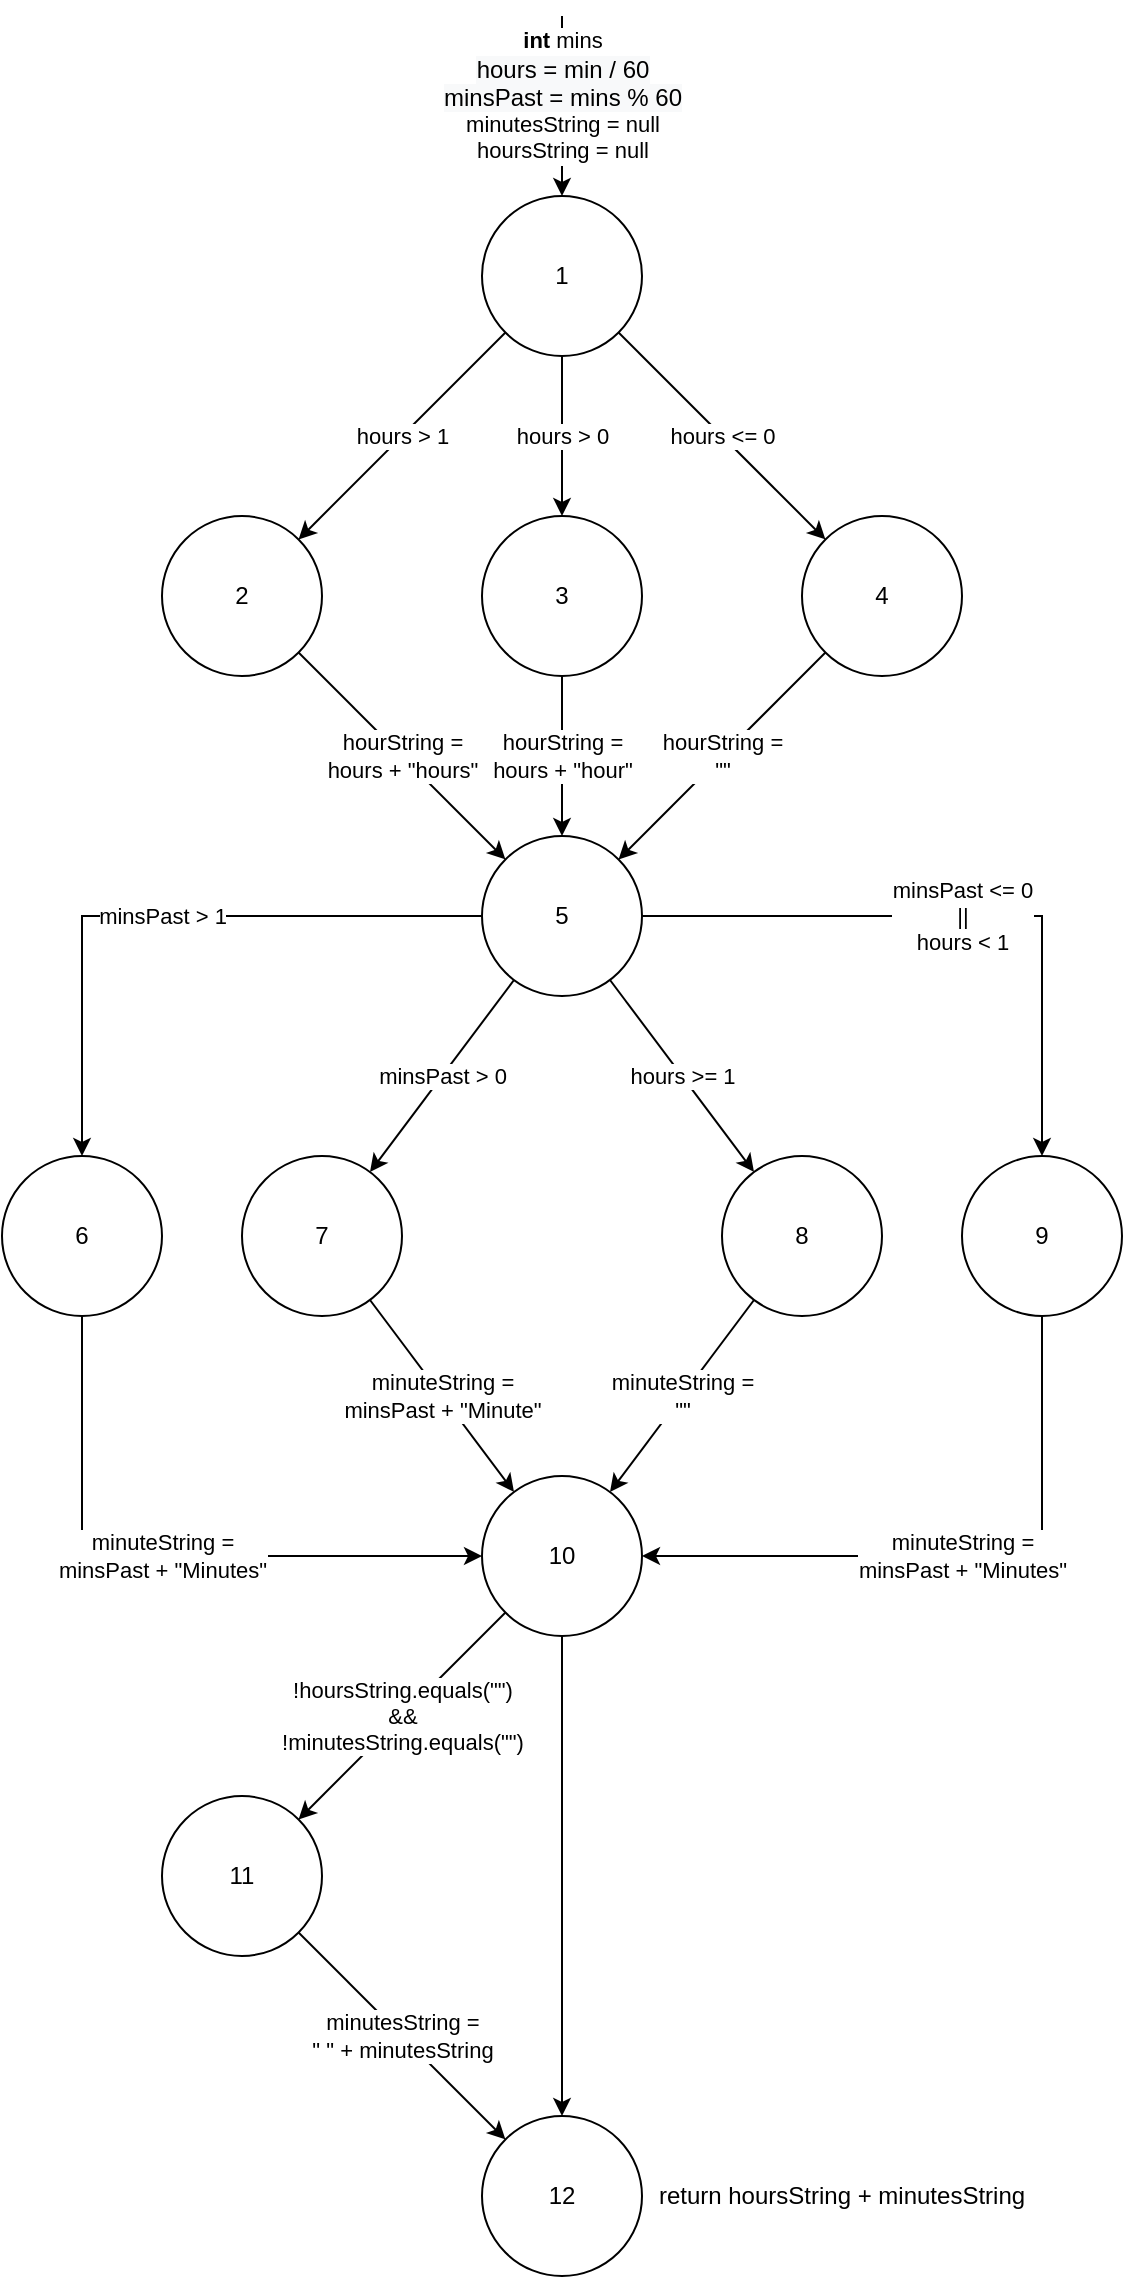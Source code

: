 <mxfile version="14.4.4" type="github">
  <diagram id="soXnBCgZx24ZNJJZUYAm" name="Page-1">
    <mxGraphModel dx="1662" dy="804" grid="1" gridSize="10" guides="1" tooltips="1" connect="1" arrows="1" fold="1" page="1" pageScale="1" pageWidth="827" pageHeight="1169" math="0" shadow="0">
      <root>
        <mxCell id="0" />
        <mxCell id="1" parent="0" />
        <mxCell id="wIiQLc5AUW_qyTt2X6kA-1" value="hours &amp;gt; 1" style="rounded=0;orthogonalLoop=1;jettySize=auto;html=1;" edge="1" parent="1" source="wIiQLc5AUW_qyTt2X6kA-4" target="wIiQLc5AUW_qyTt2X6kA-6">
          <mxGeometry relative="1" as="geometry" />
        </mxCell>
        <mxCell id="wIiQLc5AUW_qyTt2X6kA-2" value="hours &amp;gt; 0" style="edgeStyle=none;rounded=0;orthogonalLoop=1;jettySize=auto;html=1;" edge="1" parent="1" source="wIiQLc5AUW_qyTt2X6kA-4" target="wIiQLc5AUW_qyTt2X6kA-8">
          <mxGeometry relative="1" as="geometry" />
        </mxCell>
        <mxCell id="wIiQLc5AUW_qyTt2X6kA-3" value="hours &amp;lt;= 0" style="edgeStyle=none;rounded=0;orthogonalLoop=1;jettySize=auto;html=1;" edge="1" parent="1" source="wIiQLc5AUW_qyTt2X6kA-4" target="wIiQLc5AUW_qyTt2X6kA-10">
          <mxGeometry relative="1" as="geometry" />
        </mxCell>
        <mxCell id="wIiQLc5AUW_qyTt2X6kA-4" value="1" style="ellipse;whiteSpace=wrap;html=1;aspect=fixed;" vertex="1" parent="1">
          <mxGeometry x="380" y="100" width="80" height="80" as="geometry" />
        </mxCell>
        <mxCell id="wIiQLc5AUW_qyTt2X6kA-5" value="hourString =&lt;br&gt;hours + &quot;hours&quot;" style="edgeStyle=none;rounded=0;orthogonalLoop=1;jettySize=auto;html=1;" edge="1" parent="1" source="wIiQLc5AUW_qyTt2X6kA-6" target="wIiQLc5AUW_qyTt2X6kA-16">
          <mxGeometry relative="1" as="geometry" />
        </mxCell>
        <mxCell id="wIiQLc5AUW_qyTt2X6kA-6" value="2" style="ellipse;whiteSpace=wrap;html=1;aspect=fixed;" vertex="1" parent="1">
          <mxGeometry x="220" y="260" width="80" height="80" as="geometry" />
        </mxCell>
        <mxCell id="wIiQLc5AUW_qyTt2X6kA-7" value="hourString =&lt;br&gt;hours + &quot;hour&quot;" style="edgeStyle=none;rounded=0;orthogonalLoop=1;jettySize=auto;html=1;" edge="1" parent="1" source="wIiQLc5AUW_qyTt2X6kA-8" target="wIiQLc5AUW_qyTt2X6kA-16">
          <mxGeometry relative="1" as="geometry" />
        </mxCell>
        <mxCell id="wIiQLc5AUW_qyTt2X6kA-8" value="3" style="ellipse;whiteSpace=wrap;html=1;aspect=fixed;" vertex="1" parent="1">
          <mxGeometry x="380" y="260" width="80" height="80" as="geometry" />
        </mxCell>
        <mxCell id="wIiQLc5AUW_qyTt2X6kA-9" value="hourString =&lt;br&gt;&quot;&quot;" style="edgeStyle=none;rounded=0;orthogonalLoop=1;jettySize=auto;html=1;" edge="1" parent="1" source="wIiQLc5AUW_qyTt2X6kA-10" target="wIiQLc5AUW_qyTt2X6kA-16">
          <mxGeometry relative="1" as="geometry" />
        </mxCell>
        <mxCell id="wIiQLc5AUW_qyTt2X6kA-10" value="4" style="ellipse;whiteSpace=wrap;html=1;aspect=fixed;" vertex="1" parent="1">
          <mxGeometry x="540" y="260" width="80" height="80" as="geometry" />
        </mxCell>
        <mxCell id="wIiQLc5AUW_qyTt2X6kA-11" value="&lt;b&gt;int &lt;/b&gt;mins&lt;br&gt;&lt;span style=&quot;font-size: 12px ; background-color: rgb(248 , 249 , 250)&quot;&gt;hours = min / 60&lt;/span&gt;&lt;br style=&quot;font-size: 12px ; background-color: rgb(248 , 249 , 250)&quot;&gt;&lt;span style=&quot;font-size: 12px ; background-color: rgb(248 , 249 , 250)&quot;&gt;minsPast = mins % 60&lt;br&gt;&lt;/span&gt;minutesString = null&lt;br&gt;hoursString = null" style="endArrow=classic;html=1;entryX=0.5;entryY=0;entryDx=0;entryDy=0;" edge="1" parent="1" target="wIiQLc5AUW_qyTt2X6kA-4">
          <mxGeometry x="-0.111" width="50" height="50" relative="1" as="geometry">
            <mxPoint x="420" y="10" as="sourcePoint" />
            <mxPoint x="340" y="80" as="targetPoint" />
            <mxPoint as="offset" />
          </mxGeometry>
        </mxCell>
        <mxCell id="wIiQLc5AUW_qyTt2X6kA-12" value="hours &amp;gt;= 1" style="edgeStyle=none;rounded=0;orthogonalLoop=1;jettySize=auto;html=1;" edge="1" parent="1" source="wIiQLc5AUW_qyTt2X6kA-16" target="wIiQLc5AUW_qyTt2X6kA-22">
          <mxGeometry relative="1" as="geometry" />
        </mxCell>
        <mxCell id="wIiQLc5AUW_qyTt2X6kA-13" value="minsPast &amp;lt;= 0&lt;br&gt;||&lt;br&gt;hours &amp;lt; 1" style="edgeStyle=orthogonalEdgeStyle;rounded=0;orthogonalLoop=1;jettySize=auto;html=1;" edge="1" parent="1" source="wIiQLc5AUW_qyTt2X6kA-16" target="wIiQLc5AUW_qyTt2X6kA-24">
          <mxGeometry relative="1" as="geometry" />
        </mxCell>
        <mxCell id="wIiQLc5AUW_qyTt2X6kA-14" value="minsPast &amp;gt; 1" style="edgeStyle=orthogonalEdgeStyle;rounded=0;orthogonalLoop=1;jettySize=auto;html=1;" edge="1" parent="1" source="wIiQLc5AUW_qyTt2X6kA-16" target="wIiQLc5AUW_qyTt2X6kA-20">
          <mxGeometry relative="1" as="geometry" />
        </mxCell>
        <mxCell id="wIiQLc5AUW_qyTt2X6kA-15" value="minsPast &amp;gt; 0" style="edgeStyle=none;rounded=0;orthogonalLoop=1;jettySize=auto;html=1;" edge="1" parent="1" source="wIiQLc5AUW_qyTt2X6kA-16" target="wIiQLc5AUW_qyTt2X6kA-18">
          <mxGeometry relative="1" as="geometry" />
        </mxCell>
        <mxCell id="wIiQLc5AUW_qyTt2X6kA-16" value="5" style="ellipse;whiteSpace=wrap;html=1;aspect=fixed;" vertex="1" parent="1">
          <mxGeometry x="380" y="420" width="80" height="80" as="geometry" />
        </mxCell>
        <mxCell id="wIiQLc5AUW_qyTt2X6kA-17" value="minuteString =&lt;br&gt;minsPast + &quot;Minute&quot;" style="edgeStyle=none;rounded=0;orthogonalLoop=1;jettySize=auto;html=1;" edge="1" parent="1" source="wIiQLc5AUW_qyTt2X6kA-18" target="wIiQLc5AUW_qyTt2X6kA-27">
          <mxGeometry relative="1" as="geometry" />
        </mxCell>
        <mxCell id="wIiQLc5AUW_qyTt2X6kA-18" value="7" style="ellipse;whiteSpace=wrap;html=1;aspect=fixed;" vertex="1" parent="1">
          <mxGeometry x="260" y="580" width="80" height="80" as="geometry" />
        </mxCell>
        <mxCell id="wIiQLc5AUW_qyTt2X6kA-19" value="minuteString =&lt;br&gt;minsPast + &quot;Minutes&quot;" style="edgeStyle=orthogonalEdgeStyle;rounded=0;orthogonalLoop=1;jettySize=auto;html=1;" edge="1" parent="1" source="wIiQLc5AUW_qyTt2X6kA-20" target="wIiQLc5AUW_qyTt2X6kA-27">
          <mxGeometry relative="1" as="geometry">
            <Array as="points">
              <mxPoint x="180" y="780" />
            </Array>
          </mxGeometry>
        </mxCell>
        <mxCell id="wIiQLc5AUW_qyTt2X6kA-20" value="6" style="ellipse;whiteSpace=wrap;html=1;aspect=fixed;" vertex="1" parent="1">
          <mxGeometry x="140" y="580" width="80" height="80" as="geometry" />
        </mxCell>
        <mxCell id="wIiQLc5AUW_qyTt2X6kA-21" value="minuteString =&lt;br&gt;&quot;&quot;" style="edgeStyle=none;rounded=0;orthogonalLoop=1;jettySize=auto;html=1;" edge="1" parent="1" source="wIiQLc5AUW_qyTt2X6kA-22" target="wIiQLc5AUW_qyTt2X6kA-27">
          <mxGeometry relative="1" as="geometry" />
        </mxCell>
        <mxCell id="wIiQLc5AUW_qyTt2X6kA-22" value="8" style="ellipse;whiteSpace=wrap;html=1;aspect=fixed;" vertex="1" parent="1">
          <mxGeometry x="500" y="580" width="80" height="80" as="geometry" />
        </mxCell>
        <mxCell id="wIiQLc5AUW_qyTt2X6kA-23" value="minuteString =&lt;br&gt;minsPast + &quot;Minutes&quot;" style="edgeStyle=orthogonalEdgeStyle;rounded=0;orthogonalLoop=1;jettySize=auto;html=1;" edge="1" parent="1" source="wIiQLc5AUW_qyTt2X6kA-24" target="wIiQLc5AUW_qyTt2X6kA-27">
          <mxGeometry relative="1" as="geometry">
            <Array as="points">
              <mxPoint x="660" y="780" />
            </Array>
          </mxGeometry>
        </mxCell>
        <mxCell id="wIiQLc5AUW_qyTt2X6kA-24" value="9" style="ellipse;whiteSpace=wrap;html=1;aspect=fixed;" vertex="1" parent="1">
          <mxGeometry x="620" y="580" width="80" height="80" as="geometry" />
        </mxCell>
        <mxCell id="wIiQLc5AUW_qyTt2X6kA-25" value="!hoursString.equals(&quot;&quot;)&lt;br&gt;&amp;amp;&amp;amp;&lt;br&gt;!minutesString.equals(&quot;&quot;)" style="rounded=0;orthogonalLoop=1;jettySize=auto;html=1;" edge="1" parent="1" source="wIiQLc5AUW_qyTt2X6kA-27" target="wIiQLc5AUW_qyTt2X6kA-29">
          <mxGeometry relative="1" as="geometry" />
        </mxCell>
        <mxCell id="wIiQLc5AUW_qyTt2X6kA-26" style="edgeStyle=none;rounded=0;orthogonalLoop=1;jettySize=auto;html=1;" edge="1" parent="1" source="wIiQLc5AUW_qyTt2X6kA-27" target="wIiQLc5AUW_qyTt2X6kA-30">
          <mxGeometry relative="1" as="geometry" />
        </mxCell>
        <mxCell id="wIiQLc5AUW_qyTt2X6kA-27" value="10" style="ellipse;whiteSpace=wrap;html=1;aspect=fixed;" vertex="1" parent="1">
          <mxGeometry x="380" y="740" width="80" height="80" as="geometry" />
        </mxCell>
        <mxCell id="wIiQLc5AUW_qyTt2X6kA-28" value="minutesString =&lt;br&gt;&quot; &quot; + minutesString" style="edgeStyle=none;rounded=0;orthogonalLoop=1;jettySize=auto;html=1;" edge="1" parent="1" source="wIiQLc5AUW_qyTt2X6kA-29" target="wIiQLc5AUW_qyTt2X6kA-30">
          <mxGeometry relative="1" as="geometry" />
        </mxCell>
        <mxCell id="wIiQLc5AUW_qyTt2X6kA-29" value="11" style="ellipse;whiteSpace=wrap;html=1;aspect=fixed;" vertex="1" parent="1">
          <mxGeometry x="220" y="900" width="80" height="80" as="geometry" />
        </mxCell>
        <mxCell id="wIiQLc5AUW_qyTt2X6kA-30" value="12" style="ellipse;whiteSpace=wrap;html=1;aspect=fixed;" vertex="1" parent="1">
          <mxGeometry x="380" y="1060" width="80" height="80" as="geometry" />
        </mxCell>
        <mxCell id="wIiQLc5AUW_qyTt2X6kA-31" value="return hoursString + minutesString" style="text;html=1;strokeColor=none;fillColor=none;align=center;verticalAlign=middle;whiteSpace=wrap;rounded=0;" vertex="1" parent="1">
          <mxGeometry x="460" y="1090" width="200" height="20" as="geometry" />
        </mxCell>
      </root>
    </mxGraphModel>
  </diagram>
</mxfile>
